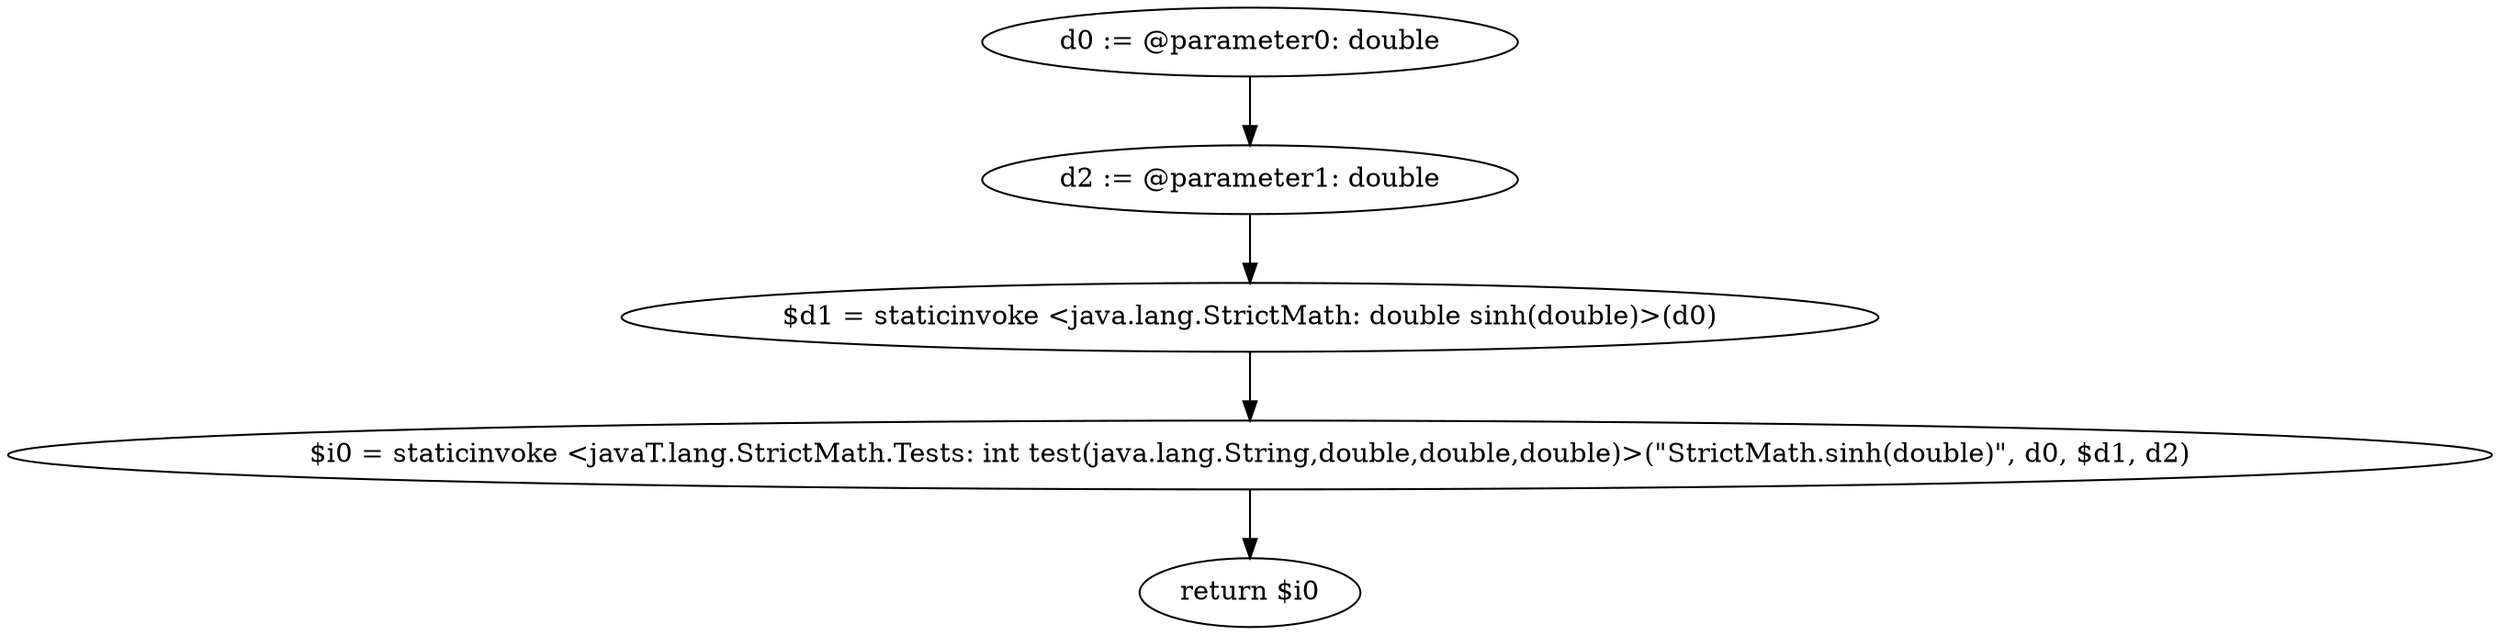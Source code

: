 digraph "unitGraph" {
    "d0 := @parameter0: double"
    "d2 := @parameter1: double"
    "$d1 = staticinvoke <java.lang.StrictMath: double sinh(double)>(d0)"
    "$i0 = staticinvoke <javaT.lang.StrictMath.Tests: int test(java.lang.String,double,double,double)>(\"StrictMath.sinh(double)\", d0, $d1, d2)"
    "return $i0"
    "d0 := @parameter0: double"->"d2 := @parameter1: double";
    "d2 := @parameter1: double"->"$d1 = staticinvoke <java.lang.StrictMath: double sinh(double)>(d0)";
    "$d1 = staticinvoke <java.lang.StrictMath: double sinh(double)>(d0)"->"$i0 = staticinvoke <javaT.lang.StrictMath.Tests: int test(java.lang.String,double,double,double)>(\"StrictMath.sinh(double)\", d0, $d1, d2)";
    "$i0 = staticinvoke <javaT.lang.StrictMath.Tests: int test(java.lang.String,double,double,double)>(\"StrictMath.sinh(double)\", d0, $d1, d2)"->"return $i0";
}
